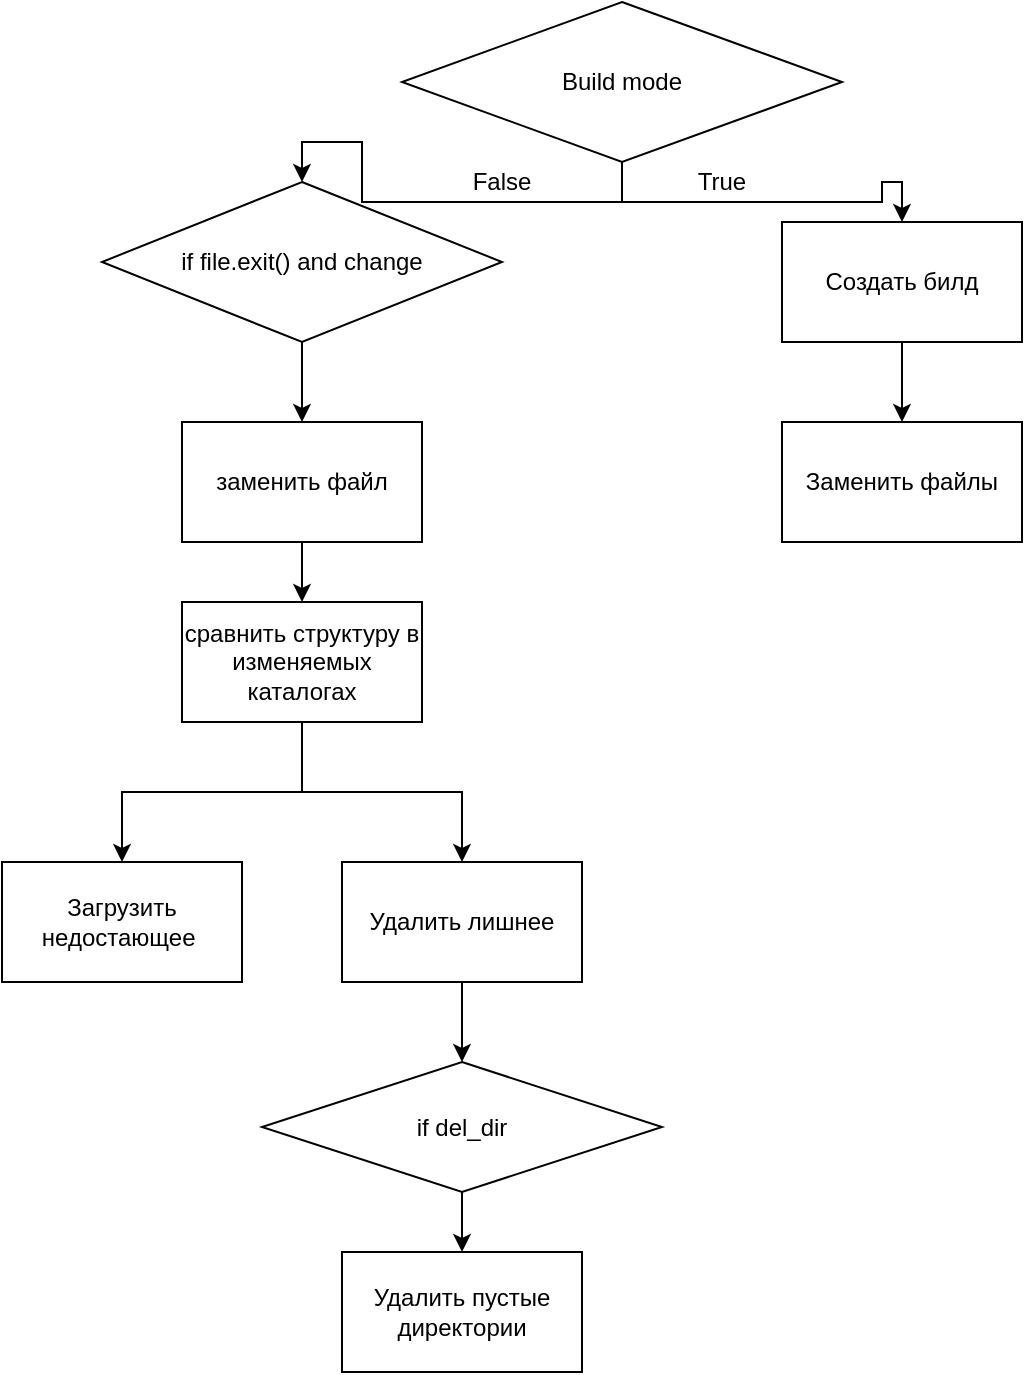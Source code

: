 <mxfile version="12.1.3" type="device" pages="1"><diagram id="G3tk7qFEnYwOCPVMecp_" name="Page-1"><mxGraphModel dx="1422" dy="1977" grid="1" gridSize="10" guides="1" tooltips="1" connect="1" arrows="1" fold="1" page="1" pageScale="1" pageWidth="827" pageHeight="1169" math="0" shadow="0"><root><mxCell id="0"/><mxCell id="1" parent="0"/><mxCell id="XXAvpoISmr32n3_CGHPJ-6" style="edgeStyle=orthogonalEdgeStyle;rounded=0;orthogonalLoop=1;jettySize=auto;html=1;exitX=0.5;exitY=1;exitDx=0;exitDy=0;" edge="1" parent="1" source="XXAvpoISmr32n3_CGHPJ-4" target="XXAvpoISmr32n3_CGHPJ-5"><mxGeometry relative="1" as="geometry"><mxPoint x="230" y="210" as="sourcePoint"/></mxGeometry></mxCell><mxCell id="XXAvpoISmr32n3_CGHPJ-4" value="if file.exit() and change" style="rhombus;whiteSpace=wrap;html=1;" vertex="1" parent="1"><mxGeometry x="130" y="60" width="200" height="80" as="geometry"/></mxCell><mxCell id="XXAvpoISmr32n3_CGHPJ-9" value="" style="edgeStyle=orthogonalEdgeStyle;rounded=0;orthogonalLoop=1;jettySize=auto;html=1;" edge="1" parent="1" source="XXAvpoISmr32n3_CGHPJ-5" target="XXAvpoISmr32n3_CGHPJ-8"><mxGeometry relative="1" as="geometry"/></mxCell><mxCell id="XXAvpoISmr32n3_CGHPJ-5" value="заменить файл" style="rounded=0;whiteSpace=wrap;html=1;" vertex="1" parent="1"><mxGeometry x="170" y="180" width="120" height="60" as="geometry"/></mxCell><mxCell id="XXAvpoISmr32n3_CGHPJ-12" value="" style="edgeStyle=orthogonalEdgeStyle;rounded=0;orthogonalLoop=1;jettySize=auto;html=1;" edge="1" parent="1" source="XXAvpoISmr32n3_CGHPJ-8" target="XXAvpoISmr32n3_CGHPJ-11"><mxGeometry relative="1" as="geometry"/></mxCell><mxCell id="XXAvpoISmr32n3_CGHPJ-14" style="edgeStyle=orthogonalEdgeStyle;rounded=0;orthogonalLoop=1;jettySize=auto;html=1;entryX=0.5;entryY=0;entryDx=0;entryDy=0;" edge="1" parent="1" source="XXAvpoISmr32n3_CGHPJ-8" target="XXAvpoISmr32n3_CGHPJ-13"><mxGeometry relative="1" as="geometry"/></mxCell><mxCell id="XXAvpoISmr32n3_CGHPJ-8" value="сравнить структуру в изменяемых каталогах" style="rounded=0;whiteSpace=wrap;html=1;" vertex="1" parent="1"><mxGeometry x="170" y="270" width="120" height="60" as="geometry"/></mxCell><mxCell id="XXAvpoISmr32n3_CGHPJ-28" value="" style="edgeStyle=orthogonalEdgeStyle;rounded=0;orthogonalLoop=1;jettySize=auto;html=1;" edge="1" parent="1" source="XXAvpoISmr32n3_CGHPJ-11" target="XXAvpoISmr32n3_CGHPJ-26"><mxGeometry relative="1" as="geometry"/></mxCell><mxCell id="XXAvpoISmr32n3_CGHPJ-11" value="Удалить лишнее" style="rounded=0;whiteSpace=wrap;html=1;" vertex="1" parent="1"><mxGeometry x="250" y="400" width="120" height="60" as="geometry"/></mxCell><mxCell id="XXAvpoISmr32n3_CGHPJ-13" value="Загрузить недостающее&amp;nbsp;" style="rounded=0;whiteSpace=wrap;html=1;" vertex="1" parent="1"><mxGeometry x="80" y="400" width="120" height="60" as="geometry"/></mxCell><mxCell id="XXAvpoISmr32n3_CGHPJ-18" style="edgeStyle=orthogonalEdgeStyle;rounded=0;orthogonalLoop=1;jettySize=auto;html=1;entryX=0.5;entryY=0;entryDx=0;entryDy=0;" edge="1" parent="1" source="XXAvpoISmr32n3_CGHPJ-15" target="XXAvpoISmr32n3_CGHPJ-4"><mxGeometry relative="1" as="geometry"/></mxCell><mxCell id="XXAvpoISmr32n3_CGHPJ-19" style="edgeStyle=orthogonalEdgeStyle;rounded=0;orthogonalLoop=1;jettySize=auto;html=1;entryX=0.5;entryY=0;entryDx=0;entryDy=0;" edge="1" parent="1" source="XXAvpoISmr32n3_CGHPJ-15" target="XXAvpoISmr32n3_CGHPJ-16"><mxGeometry relative="1" as="geometry"/></mxCell><mxCell id="XXAvpoISmr32n3_CGHPJ-15" value="Build mode" style="rhombus;whiteSpace=wrap;html=1;" vertex="1" parent="1"><mxGeometry x="280" y="-30" width="220" height="80" as="geometry"/></mxCell><mxCell id="XXAvpoISmr32n3_CGHPJ-23" value="" style="edgeStyle=orthogonalEdgeStyle;rounded=0;orthogonalLoop=1;jettySize=auto;html=1;" edge="1" parent="1" source="XXAvpoISmr32n3_CGHPJ-16" target="XXAvpoISmr32n3_CGHPJ-22"><mxGeometry relative="1" as="geometry"/></mxCell><mxCell id="XXAvpoISmr32n3_CGHPJ-16" value="Создать билд" style="rounded=0;whiteSpace=wrap;html=1;" vertex="1" parent="1"><mxGeometry x="470" y="80" width="120" height="60" as="geometry"/></mxCell><mxCell id="XXAvpoISmr32n3_CGHPJ-20" value="False" style="text;html=1;strokeColor=none;fillColor=none;align=center;verticalAlign=middle;whiteSpace=wrap;rounded=0;" vertex="1" parent="1"><mxGeometry x="310" y="50" width="40" height="20" as="geometry"/></mxCell><mxCell id="XXAvpoISmr32n3_CGHPJ-21" value="True" style="text;html=1;strokeColor=none;fillColor=none;align=center;verticalAlign=middle;whiteSpace=wrap;rounded=0;" vertex="1" parent="1"><mxGeometry x="420" y="50" width="40" height="20" as="geometry"/></mxCell><mxCell id="XXAvpoISmr32n3_CGHPJ-22" value="Заменить файлы" style="rounded=0;whiteSpace=wrap;html=1;" vertex="1" parent="1"><mxGeometry x="470" y="180" width="120" height="60" as="geometry"/></mxCell><mxCell id="XXAvpoISmr32n3_CGHPJ-24" value="Удалить пустые директории" style="rounded=0;whiteSpace=wrap;html=1;" vertex="1" parent="1"><mxGeometry x="250" y="595" width="120" height="60" as="geometry"/></mxCell><mxCell id="XXAvpoISmr32n3_CGHPJ-27" value="" style="edgeStyle=orthogonalEdgeStyle;rounded=0;orthogonalLoop=1;jettySize=auto;html=1;" edge="1" parent="1" source="XXAvpoISmr32n3_CGHPJ-26" target="XXAvpoISmr32n3_CGHPJ-24"><mxGeometry relative="1" as="geometry"/></mxCell><mxCell id="XXAvpoISmr32n3_CGHPJ-26" value="if del_dir" style="rhombus;whiteSpace=wrap;html=1;" vertex="1" parent="1"><mxGeometry x="210" y="500" width="200" height="65" as="geometry"/></mxCell></root></mxGraphModel></diagram></mxfile>